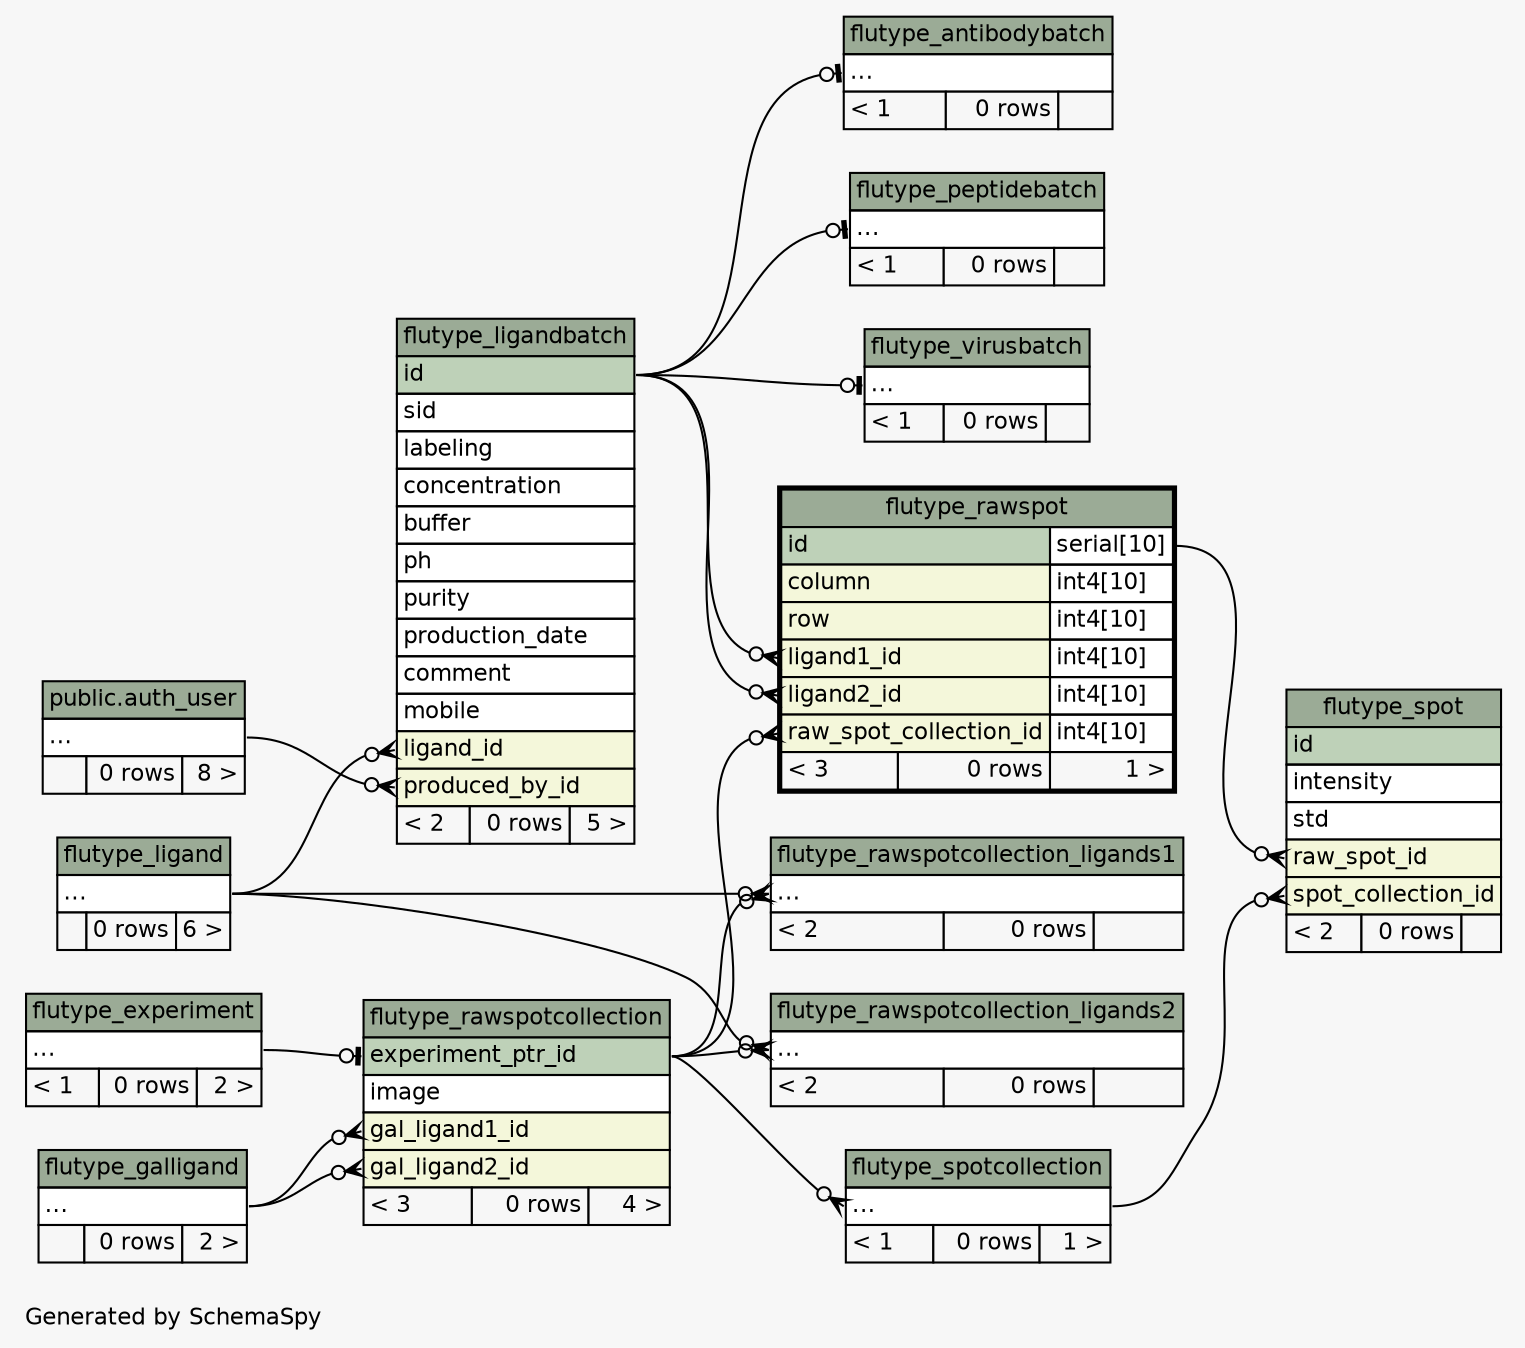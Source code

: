 // dot 2.38.0 on Linux 4.4.0-89-generic
// SchemaSpy rev 590
digraph "twoDegreesRelationshipsDiagram" {
  graph [
    rankdir="RL"
    bgcolor="#f7f7f7"
    label="\nGenerated by SchemaSpy"
    labeljust="l"
    nodesep="0.18"
    ranksep="0.46"
    fontname="Helvetica"
    fontsize="11"
  ];
  node [
    fontname="Helvetica"
    fontsize="11"
    shape="plaintext"
  ];
  edge [
    arrowsize="0.8"
  ];
  "flutype_antibodybatch":"elipses":w -> "flutype_ligandbatch":"id":e [arrowhead=none dir=back arrowtail=teeodot];
  "flutype_ligandbatch":"ligand_id":w -> "flutype_ligand":"elipses":e [arrowhead=none dir=back arrowtail=crowodot];
  "flutype_ligandbatch":"produced_by_id":w -> "public.auth_user":"elipses":e [arrowhead=none dir=back arrowtail=crowodot];
  "flutype_peptidebatch":"elipses":w -> "flutype_ligandbatch":"id":e [arrowhead=none dir=back arrowtail=teeodot];
  "flutype_rawspot":"ligand1_id":w -> "flutype_ligandbatch":"id":e [arrowhead=none dir=back arrowtail=crowodot];
  "flutype_rawspot":"ligand2_id":w -> "flutype_ligandbatch":"id":e [arrowhead=none dir=back arrowtail=crowodot];
  "flutype_rawspot":"raw_spot_collection_id":w -> "flutype_rawspotcollection":"experiment_ptr_id":e [arrowhead=none dir=back arrowtail=crowodot];
  "flutype_rawspotcollection":"experiment_ptr_id":w -> "flutype_experiment":"elipses":e [arrowhead=none dir=back arrowtail=teeodot];
  "flutype_rawspotcollection":"gal_ligand1_id":w -> "flutype_galligand":"elipses":e [arrowhead=none dir=back arrowtail=crowodot];
  "flutype_rawspotcollection":"gal_ligand2_id":w -> "flutype_galligand":"elipses":e [arrowhead=none dir=back arrowtail=crowodot];
  "flutype_rawspotcollection_ligands1":"elipses":w -> "flutype_ligand":"elipses":e [arrowhead=none dir=back arrowtail=crowodot];
  "flutype_rawspotcollection_ligands1":"elipses":w -> "flutype_rawspotcollection":"experiment_ptr_id":e [arrowhead=none dir=back arrowtail=crowodot];
  "flutype_rawspotcollection_ligands2":"elipses":w -> "flutype_ligand":"elipses":e [arrowhead=none dir=back arrowtail=crowodot];
  "flutype_rawspotcollection_ligands2":"elipses":w -> "flutype_rawspotcollection":"experiment_ptr_id":e [arrowhead=none dir=back arrowtail=crowodot];
  "flutype_spot":"raw_spot_id":w -> "flutype_rawspot":"id.type":e [arrowhead=none dir=back arrowtail=crowodot];
  "flutype_spot":"spot_collection_id":w -> "flutype_spotcollection":"elipses":e [arrowhead=none dir=back arrowtail=crowodot];
  "flutype_spotcollection":"elipses":w -> "flutype_rawspotcollection":"experiment_ptr_id":e [arrowhead=none dir=back arrowtail=crowodot];
  "flutype_virusbatch":"elipses":w -> "flutype_ligandbatch":"id":e [arrowhead=none dir=back arrowtail=teeodot];
  "public.auth_user" [
    label=<
    <TABLE BORDER="0" CELLBORDER="1" CELLSPACING="0" BGCOLOR="#ffffff">
      <TR><TD COLSPAN="3" BGCOLOR="#9bab96" ALIGN="CENTER">public.auth_user</TD></TR>
      <TR><TD PORT="elipses" COLSPAN="3" ALIGN="LEFT">...</TD></TR>
      <TR><TD ALIGN="LEFT" BGCOLOR="#f7f7f7">  </TD><TD ALIGN="RIGHT" BGCOLOR="#f7f7f7">0 rows</TD><TD ALIGN="RIGHT" BGCOLOR="#f7f7f7">8 &gt;</TD></TR>
    </TABLE>>
    tooltip="public.auth_user"
  ];
  "flutype_antibodybatch" [
    label=<
    <TABLE BORDER="0" CELLBORDER="1" CELLSPACING="0" BGCOLOR="#ffffff">
      <TR><TD COLSPAN="3" BGCOLOR="#9bab96" ALIGN="CENTER">flutype_antibodybatch</TD></TR>
      <TR><TD PORT="elipses" COLSPAN="3" ALIGN="LEFT">...</TD></TR>
      <TR><TD ALIGN="LEFT" BGCOLOR="#f7f7f7">&lt; 1</TD><TD ALIGN="RIGHT" BGCOLOR="#f7f7f7">0 rows</TD><TD ALIGN="RIGHT" BGCOLOR="#f7f7f7">  </TD></TR>
    </TABLE>>
    URL="flutype_antibodybatch.html"
    tooltip="flutype_antibodybatch"
  ];
  "flutype_experiment" [
    label=<
    <TABLE BORDER="0" CELLBORDER="1" CELLSPACING="0" BGCOLOR="#ffffff">
      <TR><TD COLSPAN="3" BGCOLOR="#9bab96" ALIGN="CENTER">flutype_experiment</TD></TR>
      <TR><TD PORT="elipses" COLSPAN="3" ALIGN="LEFT">...</TD></TR>
      <TR><TD ALIGN="LEFT" BGCOLOR="#f7f7f7">&lt; 1</TD><TD ALIGN="RIGHT" BGCOLOR="#f7f7f7">0 rows</TD><TD ALIGN="RIGHT" BGCOLOR="#f7f7f7">2 &gt;</TD></TR>
    </TABLE>>
    URL="flutype_experiment.html"
    tooltip="flutype_experiment"
  ];
  "flutype_galligand" [
    label=<
    <TABLE BORDER="0" CELLBORDER="1" CELLSPACING="0" BGCOLOR="#ffffff">
      <TR><TD COLSPAN="3" BGCOLOR="#9bab96" ALIGN="CENTER">flutype_galligand</TD></TR>
      <TR><TD PORT="elipses" COLSPAN="3" ALIGN="LEFT">...</TD></TR>
      <TR><TD ALIGN="LEFT" BGCOLOR="#f7f7f7">  </TD><TD ALIGN="RIGHT" BGCOLOR="#f7f7f7">0 rows</TD><TD ALIGN="RIGHT" BGCOLOR="#f7f7f7">2 &gt;</TD></TR>
    </TABLE>>
    URL="flutype_galligand.html"
    tooltip="flutype_galligand"
  ];
  "flutype_ligand" [
    label=<
    <TABLE BORDER="0" CELLBORDER="1" CELLSPACING="0" BGCOLOR="#ffffff">
      <TR><TD COLSPAN="3" BGCOLOR="#9bab96" ALIGN="CENTER">flutype_ligand</TD></TR>
      <TR><TD PORT="elipses" COLSPAN="3" ALIGN="LEFT">...</TD></TR>
      <TR><TD ALIGN="LEFT" BGCOLOR="#f7f7f7">  </TD><TD ALIGN="RIGHT" BGCOLOR="#f7f7f7">0 rows</TD><TD ALIGN="RIGHT" BGCOLOR="#f7f7f7">6 &gt;</TD></TR>
    </TABLE>>
    URL="flutype_ligand.html"
    tooltip="flutype_ligand"
  ];
  "flutype_ligandbatch" [
    label=<
    <TABLE BORDER="0" CELLBORDER="1" CELLSPACING="0" BGCOLOR="#ffffff">
      <TR><TD COLSPAN="3" BGCOLOR="#9bab96" ALIGN="CENTER">flutype_ligandbatch</TD></TR>
      <TR><TD PORT="id" COLSPAN="3" BGCOLOR="#bed1b8" ALIGN="LEFT">id</TD></TR>
      <TR><TD PORT="sid" COLSPAN="3" ALIGN="LEFT">sid</TD></TR>
      <TR><TD PORT="labeling" COLSPAN="3" ALIGN="LEFT">labeling</TD></TR>
      <TR><TD PORT="concentration" COLSPAN="3" ALIGN="LEFT">concentration</TD></TR>
      <TR><TD PORT="buffer" COLSPAN="3" ALIGN="LEFT">buffer</TD></TR>
      <TR><TD PORT="ph" COLSPAN="3" ALIGN="LEFT">ph</TD></TR>
      <TR><TD PORT="purity" COLSPAN="3" ALIGN="LEFT">purity</TD></TR>
      <TR><TD PORT="production_date" COLSPAN="3" ALIGN="LEFT">production_date</TD></TR>
      <TR><TD PORT="comment" COLSPAN="3" ALIGN="LEFT">comment</TD></TR>
      <TR><TD PORT="mobile" COLSPAN="3" ALIGN="LEFT">mobile</TD></TR>
      <TR><TD PORT="ligand_id" COLSPAN="3" BGCOLOR="#f4f7da" ALIGN="LEFT">ligand_id</TD></TR>
      <TR><TD PORT="produced_by_id" COLSPAN="3" BGCOLOR="#f4f7da" ALIGN="LEFT">produced_by_id</TD></TR>
      <TR><TD ALIGN="LEFT" BGCOLOR="#f7f7f7">&lt; 2</TD><TD ALIGN="RIGHT" BGCOLOR="#f7f7f7">0 rows</TD><TD ALIGN="RIGHT" BGCOLOR="#f7f7f7">5 &gt;</TD></TR>
    </TABLE>>
    URL="flutype_ligandbatch.html"
    tooltip="flutype_ligandbatch"
  ];
  "flutype_peptidebatch" [
    label=<
    <TABLE BORDER="0" CELLBORDER="1" CELLSPACING="0" BGCOLOR="#ffffff">
      <TR><TD COLSPAN="3" BGCOLOR="#9bab96" ALIGN="CENTER">flutype_peptidebatch</TD></TR>
      <TR><TD PORT="elipses" COLSPAN="3" ALIGN="LEFT">...</TD></TR>
      <TR><TD ALIGN="LEFT" BGCOLOR="#f7f7f7">&lt; 1</TD><TD ALIGN="RIGHT" BGCOLOR="#f7f7f7">0 rows</TD><TD ALIGN="RIGHT" BGCOLOR="#f7f7f7">  </TD></TR>
    </TABLE>>
    URL="flutype_peptidebatch.html"
    tooltip="flutype_peptidebatch"
  ];
  "flutype_rawspot" [
    label=<
    <TABLE BORDER="2" CELLBORDER="1" CELLSPACING="0" BGCOLOR="#ffffff">
      <TR><TD COLSPAN="3" BGCOLOR="#9bab96" ALIGN="CENTER">flutype_rawspot</TD></TR>
      <TR><TD PORT="id" COLSPAN="2" BGCOLOR="#bed1b8" ALIGN="LEFT">id</TD><TD PORT="id.type" ALIGN="LEFT">serial[10]</TD></TR>
      <TR><TD PORT="column" COLSPAN="2" BGCOLOR="#f4f7da" ALIGN="LEFT">column</TD><TD PORT="column.type" ALIGN="LEFT">int4[10]</TD></TR>
      <TR><TD PORT="row" COLSPAN="2" BGCOLOR="#f4f7da" ALIGN="LEFT">row</TD><TD PORT="row.type" ALIGN="LEFT">int4[10]</TD></TR>
      <TR><TD PORT="ligand1_id" COLSPAN="2" BGCOLOR="#f4f7da" ALIGN="LEFT">ligand1_id</TD><TD PORT="ligand1_id.type" ALIGN="LEFT">int4[10]</TD></TR>
      <TR><TD PORT="ligand2_id" COLSPAN="2" BGCOLOR="#f4f7da" ALIGN="LEFT">ligand2_id</TD><TD PORT="ligand2_id.type" ALIGN="LEFT">int4[10]</TD></TR>
      <TR><TD PORT="raw_spot_collection_id" COLSPAN="2" BGCOLOR="#f4f7da" ALIGN="LEFT">raw_spot_collection_id</TD><TD PORT="raw_spot_collection_id.type" ALIGN="LEFT">int4[10]</TD></TR>
      <TR><TD ALIGN="LEFT" BGCOLOR="#f7f7f7">&lt; 3</TD><TD ALIGN="RIGHT" BGCOLOR="#f7f7f7">0 rows</TD><TD ALIGN="RIGHT" BGCOLOR="#f7f7f7">1 &gt;</TD></TR>
    </TABLE>>
    URL="flutype_rawspot.html"
    tooltip="flutype_rawspot"
  ];
  "flutype_rawspotcollection" [
    label=<
    <TABLE BORDER="0" CELLBORDER="1" CELLSPACING="0" BGCOLOR="#ffffff">
      <TR><TD COLSPAN="3" BGCOLOR="#9bab96" ALIGN="CENTER">flutype_rawspotcollection</TD></TR>
      <TR><TD PORT="experiment_ptr_id" COLSPAN="3" BGCOLOR="#bed1b8" ALIGN="LEFT">experiment_ptr_id</TD></TR>
      <TR><TD PORT="image" COLSPAN="3" ALIGN="LEFT">image</TD></TR>
      <TR><TD PORT="gal_ligand1_id" COLSPAN="3" BGCOLOR="#f4f7da" ALIGN="LEFT">gal_ligand1_id</TD></TR>
      <TR><TD PORT="gal_ligand2_id" COLSPAN="3" BGCOLOR="#f4f7da" ALIGN="LEFT">gal_ligand2_id</TD></TR>
      <TR><TD ALIGN="LEFT" BGCOLOR="#f7f7f7">&lt; 3</TD><TD ALIGN="RIGHT" BGCOLOR="#f7f7f7">0 rows</TD><TD ALIGN="RIGHT" BGCOLOR="#f7f7f7">4 &gt;</TD></TR>
    </TABLE>>
    URL="flutype_rawspotcollection.html"
    tooltip="flutype_rawspotcollection"
  ];
  "flutype_rawspotcollection_ligands1" [
    label=<
    <TABLE BORDER="0" CELLBORDER="1" CELLSPACING="0" BGCOLOR="#ffffff">
      <TR><TD COLSPAN="3" BGCOLOR="#9bab96" ALIGN="CENTER">flutype_rawspotcollection_ligands1</TD></TR>
      <TR><TD PORT="elipses" COLSPAN="3" ALIGN="LEFT">...</TD></TR>
      <TR><TD ALIGN="LEFT" BGCOLOR="#f7f7f7">&lt; 2</TD><TD ALIGN="RIGHT" BGCOLOR="#f7f7f7">0 rows</TD><TD ALIGN="RIGHT" BGCOLOR="#f7f7f7">  </TD></TR>
    </TABLE>>
    URL="flutype_rawspotcollection_ligands1.html"
    tooltip="flutype_rawspotcollection_ligands1"
  ];
  "flutype_rawspotcollection_ligands2" [
    label=<
    <TABLE BORDER="0" CELLBORDER="1" CELLSPACING="0" BGCOLOR="#ffffff">
      <TR><TD COLSPAN="3" BGCOLOR="#9bab96" ALIGN="CENTER">flutype_rawspotcollection_ligands2</TD></TR>
      <TR><TD PORT="elipses" COLSPAN="3" ALIGN="LEFT">...</TD></TR>
      <TR><TD ALIGN="LEFT" BGCOLOR="#f7f7f7">&lt; 2</TD><TD ALIGN="RIGHT" BGCOLOR="#f7f7f7">0 rows</TD><TD ALIGN="RIGHT" BGCOLOR="#f7f7f7">  </TD></TR>
    </TABLE>>
    URL="flutype_rawspotcollection_ligands2.html"
    tooltip="flutype_rawspotcollection_ligands2"
  ];
  "flutype_spot" [
    label=<
    <TABLE BORDER="0" CELLBORDER="1" CELLSPACING="0" BGCOLOR="#ffffff">
      <TR><TD COLSPAN="3" BGCOLOR="#9bab96" ALIGN="CENTER">flutype_spot</TD></TR>
      <TR><TD PORT="id" COLSPAN="3" BGCOLOR="#bed1b8" ALIGN="LEFT">id</TD></TR>
      <TR><TD PORT="intensity" COLSPAN="3" ALIGN="LEFT">intensity</TD></TR>
      <TR><TD PORT="std" COLSPAN="3" ALIGN="LEFT">std</TD></TR>
      <TR><TD PORT="raw_spot_id" COLSPAN="3" BGCOLOR="#f4f7da" ALIGN="LEFT">raw_spot_id</TD></TR>
      <TR><TD PORT="spot_collection_id" COLSPAN="3" BGCOLOR="#f4f7da" ALIGN="LEFT">spot_collection_id</TD></TR>
      <TR><TD ALIGN="LEFT" BGCOLOR="#f7f7f7">&lt; 2</TD><TD ALIGN="RIGHT" BGCOLOR="#f7f7f7">0 rows</TD><TD ALIGN="RIGHT" BGCOLOR="#f7f7f7">  </TD></TR>
    </TABLE>>
    URL="flutype_spot.html"
    tooltip="flutype_spot"
  ];
  "flutype_spotcollection" [
    label=<
    <TABLE BORDER="0" CELLBORDER="1" CELLSPACING="0" BGCOLOR="#ffffff">
      <TR><TD COLSPAN="3" BGCOLOR="#9bab96" ALIGN="CENTER">flutype_spotcollection</TD></TR>
      <TR><TD PORT="elipses" COLSPAN="3" ALIGN="LEFT">...</TD></TR>
      <TR><TD ALIGN="LEFT" BGCOLOR="#f7f7f7">&lt; 1</TD><TD ALIGN="RIGHT" BGCOLOR="#f7f7f7">0 rows</TD><TD ALIGN="RIGHT" BGCOLOR="#f7f7f7">1 &gt;</TD></TR>
    </TABLE>>
    URL="flutype_spotcollection.html"
    tooltip="flutype_spotcollection"
  ];
  "flutype_virusbatch" [
    label=<
    <TABLE BORDER="0" CELLBORDER="1" CELLSPACING="0" BGCOLOR="#ffffff">
      <TR><TD COLSPAN="3" BGCOLOR="#9bab96" ALIGN="CENTER">flutype_virusbatch</TD></TR>
      <TR><TD PORT="elipses" COLSPAN="3" ALIGN="LEFT">...</TD></TR>
      <TR><TD ALIGN="LEFT" BGCOLOR="#f7f7f7">&lt; 1</TD><TD ALIGN="RIGHT" BGCOLOR="#f7f7f7">0 rows</TD><TD ALIGN="RIGHT" BGCOLOR="#f7f7f7">  </TD></TR>
    </TABLE>>
    URL="flutype_virusbatch.html"
    tooltip="flutype_virusbatch"
  ];
}
